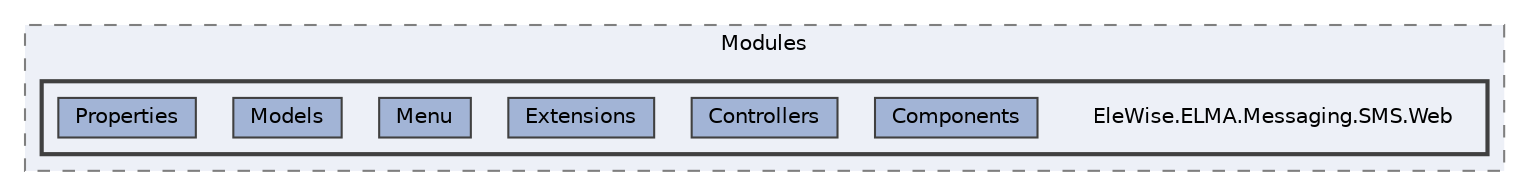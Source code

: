 digraph "Web/Modules/EleWise.ELMA.Messaging.SMS.Web"
{
 // LATEX_PDF_SIZE
  bgcolor="transparent";
  edge [fontname=Helvetica,fontsize=10,labelfontname=Helvetica,labelfontsize=10];
  node [fontname=Helvetica,fontsize=10,shape=box,height=0.2,width=0.4];
  compound=true
  subgraph clusterdir_7ee4616d7792420b09aab8c4c7e23d47 {
    graph [ bgcolor="#edf0f7", pencolor="grey50", label="Modules", fontname=Helvetica,fontsize=10 style="filled,dashed", URL="dir_7ee4616d7792420b09aab8c4c7e23d47.html",tooltip=""]
  subgraph clusterdir_f04b4080923155bf7082513efd77c585 {
    graph [ bgcolor="#edf0f7", pencolor="grey25", label="", fontname=Helvetica,fontsize=10 style="filled,bold", URL="dir_f04b4080923155bf7082513efd77c585.html",tooltip=""]
    dir_f04b4080923155bf7082513efd77c585 [shape=plaintext, label="EleWise.ELMA.Messaging.SMS.Web"];
  dir_4a040e7eee3334f6ca0c6f00e79cfcec [label="Components", fillcolor="#a2b4d6", color="grey25", style="filled", URL="dir_4a040e7eee3334f6ca0c6f00e79cfcec.html",tooltip=""];
  dir_c658e4e3a49a118b02a02d3a6e22d097 [label="Controllers", fillcolor="#a2b4d6", color="grey25", style="filled", URL="dir_c658e4e3a49a118b02a02d3a6e22d097.html",tooltip=""];
  dir_834322cb1003e6fd5b6404c43301b0f9 [label="Extensions", fillcolor="#a2b4d6", color="grey25", style="filled", URL="dir_834322cb1003e6fd5b6404c43301b0f9.html",tooltip=""];
  dir_53cf9f61a8a2434d760609bc931e027b [label="Menu", fillcolor="#a2b4d6", color="grey25", style="filled", URL="dir_53cf9f61a8a2434d760609bc931e027b.html",tooltip=""];
  dir_b02d5f3592c1b223b7ba961798d37e7f [label="Models", fillcolor="#a2b4d6", color="grey25", style="filled", URL="dir_b02d5f3592c1b223b7ba961798d37e7f.html",tooltip=""];
  dir_8b11860f876c8f710ea6ec9c854e8cfa [label="Properties", fillcolor="#a2b4d6", color="grey25", style="filled", URL="dir_8b11860f876c8f710ea6ec9c854e8cfa.html",tooltip=""];
  }
  }
}
